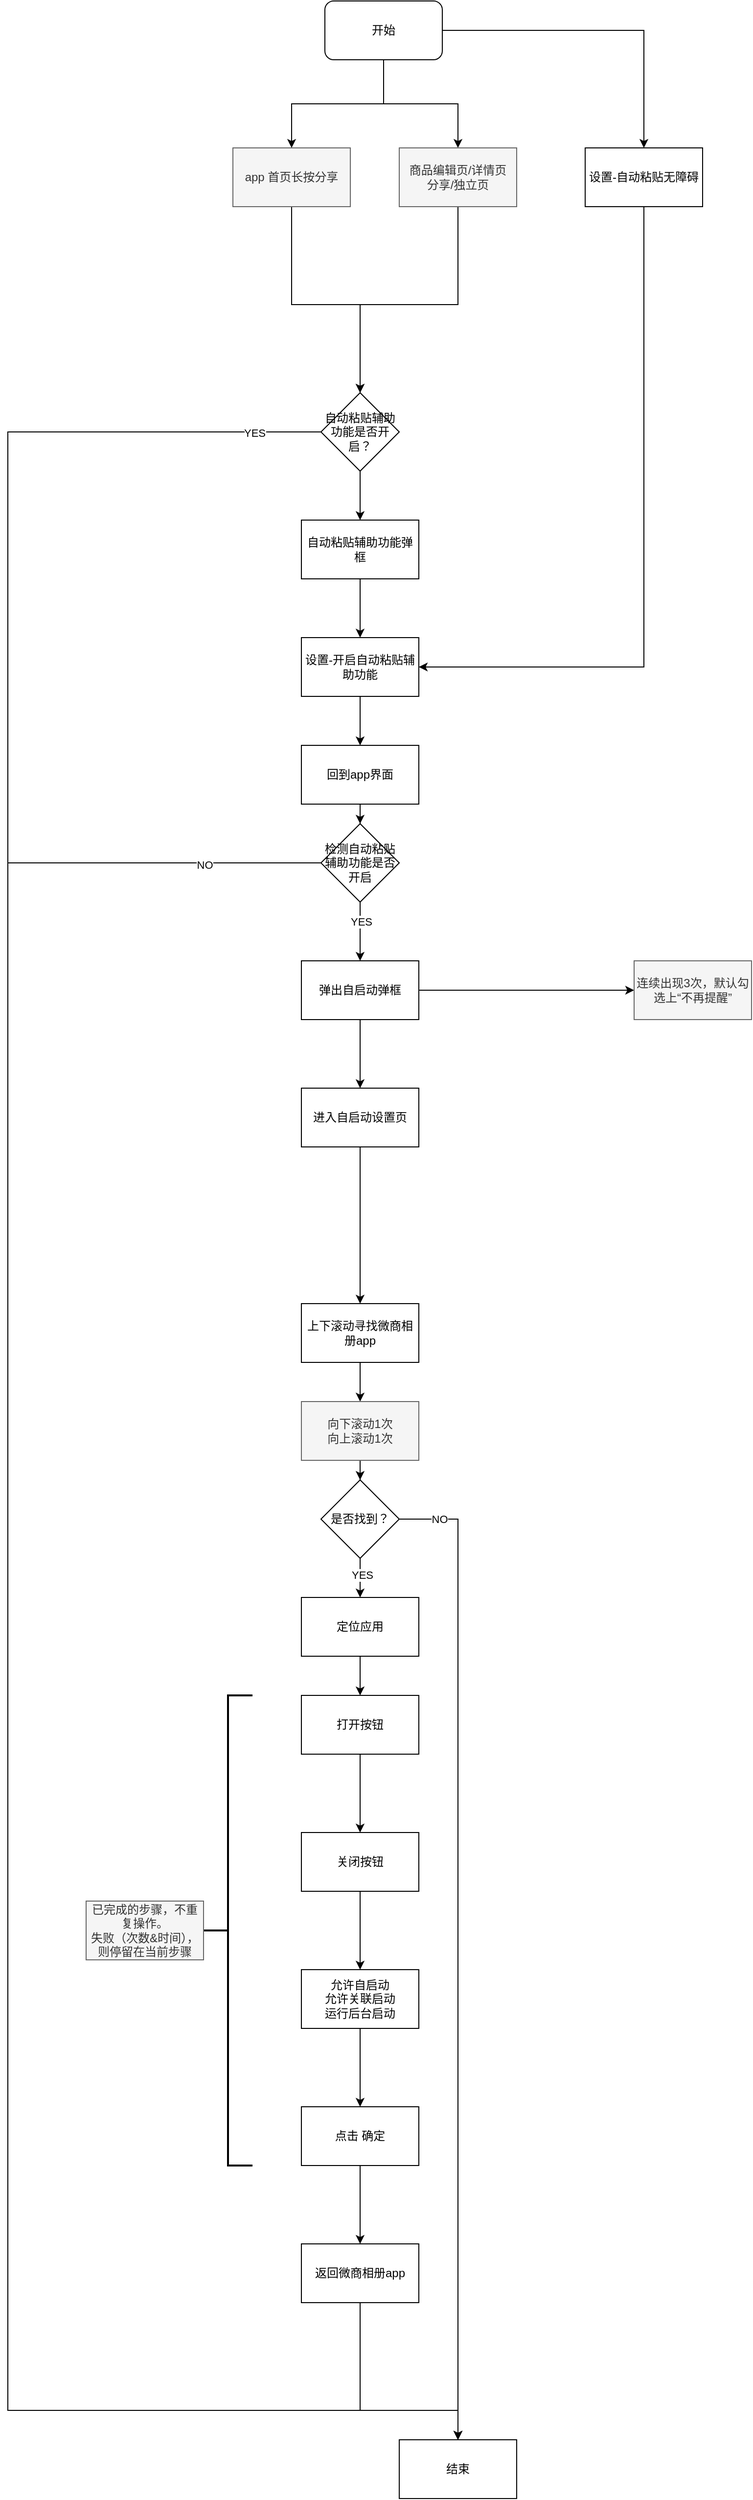 <mxfile version="13.8.8" type="github">
  <diagram id="qeQeNK2Po6Xy7RwlfJ4v" name="Page-1">
    <mxGraphModel dx="1188" dy="669" grid="1" gridSize="10" guides="1" tooltips="1" connect="1" arrows="1" fold="1" page="1" pageScale="1" pageWidth="827" pageHeight="1169" math="0" shadow="0">
      <root>
        <mxCell id="0" />
        <mxCell id="1" parent="0" />
        <mxCell id="GCuJmWa9uCmKrcOheGCg-3" style="edgeStyle=orthogonalEdgeStyle;rounded=0;orthogonalLoop=1;jettySize=auto;html=1;" edge="1" parent="1" source="GCuJmWa9uCmKrcOheGCg-1" target="GCuJmWa9uCmKrcOheGCg-2">
          <mxGeometry relative="1" as="geometry" />
        </mxCell>
        <mxCell id="GCuJmWa9uCmKrcOheGCg-5" style="edgeStyle=orthogonalEdgeStyle;rounded=0;orthogonalLoop=1;jettySize=auto;html=1;exitX=0.5;exitY=1;exitDx=0;exitDy=0;" edge="1" parent="1" source="GCuJmWa9uCmKrcOheGCg-1" target="GCuJmWa9uCmKrcOheGCg-4">
          <mxGeometry relative="1" as="geometry" />
        </mxCell>
        <mxCell id="GCuJmWa9uCmKrcOheGCg-88" style="edgeStyle=orthogonalEdgeStyle;rounded=0;orthogonalLoop=1;jettySize=auto;html=1;" edge="1" parent="1" source="GCuJmWa9uCmKrcOheGCg-1" target="GCuJmWa9uCmKrcOheGCg-85">
          <mxGeometry relative="1" as="geometry" />
        </mxCell>
        <mxCell id="GCuJmWa9uCmKrcOheGCg-1" value="开始" style="rounded=1;whiteSpace=wrap;html=1;" vertex="1" parent="1">
          <mxGeometry x="354" y="20" width="120" height="60" as="geometry" />
        </mxCell>
        <mxCell id="GCuJmWa9uCmKrcOheGCg-9" style="edgeStyle=orthogonalEdgeStyle;rounded=0;orthogonalLoop=1;jettySize=auto;html=1;" edge="1" parent="1" source="GCuJmWa9uCmKrcOheGCg-2" target="GCuJmWa9uCmKrcOheGCg-6">
          <mxGeometry relative="1" as="geometry">
            <Array as="points">
              <mxPoint x="490" y="330" />
              <mxPoint x="390" y="330" />
            </Array>
          </mxGeometry>
        </mxCell>
        <mxCell id="GCuJmWa9uCmKrcOheGCg-2" value="商品编辑页/详情页&lt;br&gt;分享/独立页" style="rounded=0;whiteSpace=wrap;html=1;fillColor=#f5f5f5;strokeColor=#666666;fontColor=#333333;" vertex="1" parent="1">
          <mxGeometry x="430" y="170" width="120" height="60" as="geometry" />
        </mxCell>
        <mxCell id="GCuJmWa9uCmKrcOheGCg-7" style="edgeStyle=orthogonalEdgeStyle;rounded=0;orthogonalLoop=1;jettySize=auto;html=1;" edge="1" parent="1" source="GCuJmWa9uCmKrcOheGCg-4" target="GCuJmWa9uCmKrcOheGCg-6">
          <mxGeometry relative="1" as="geometry">
            <Array as="points">
              <mxPoint x="320" y="330" />
              <mxPoint x="390" y="330" />
            </Array>
          </mxGeometry>
        </mxCell>
        <mxCell id="GCuJmWa9uCmKrcOheGCg-4" value="app 首页长按分享" style="rounded=0;whiteSpace=wrap;html=1;fillColor=#f5f5f5;strokeColor=#666666;fontColor=#333333;" vertex="1" parent="1">
          <mxGeometry x="260" y="170" width="120" height="60" as="geometry" />
        </mxCell>
        <mxCell id="GCuJmWa9uCmKrcOheGCg-63" style="edgeStyle=orthogonalEdgeStyle;rounded=0;orthogonalLoop=1;jettySize=auto;html=1;entryX=0.5;entryY=0;entryDx=0;entryDy=0;" edge="1" parent="1" source="GCuJmWa9uCmKrcOheGCg-6" target="GCuJmWa9uCmKrcOheGCg-17">
          <mxGeometry relative="1" as="geometry">
            <mxPoint x="870" y="2290" as="targetPoint" />
            <Array as="points">
              <mxPoint x="30" y="460" />
              <mxPoint x="30" y="2480" />
              <mxPoint x="490" y="2480" />
            </Array>
          </mxGeometry>
        </mxCell>
        <mxCell id="GCuJmWa9uCmKrcOheGCg-64" value="YES" style="edgeLabel;html=1;align=center;verticalAlign=middle;resizable=0;points=[];" vertex="1" connectable="0" parent="GCuJmWa9uCmKrcOheGCg-63">
          <mxGeometry x="-0.952" y="1" relative="1" as="geometry">
            <mxPoint as="offset" />
          </mxGeometry>
        </mxCell>
        <mxCell id="GCuJmWa9uCmKrcOheGCg-91" value="" style="edgeStyle=orthogonalEdgeStyle;rounded=0;orthogonalLoop=1;jettySize=auto;html=1;" edge="1" parent="1" source="GCuJmWa9uCmKrcOheGCg-6" target="GCuJmWa9uCmKrcOheGCg-90">
          <mxGeometry relative="1" as="geometry" />
        </mxCell>
        <mxCell id="GCuJmWa9uCmKrcOheGCg-6" value="自动粘贴辅助功能是否开启？" style="rhombus;whiteSpace=wrap;html=1;" vertex="1" parent="1">
          <mxGeometry x="350" y="420" width="80" height="80" as="geometry" />
        </mxCell>
        <mxCell id="GCuJmWa9uCmKrcOheGCg-17" value="结束" style="whiteSpace=wrap;html=1;rounded=0;" vertex="1" parent="1">
          <mxGeometry x="430" y="2510" width="120" height="60" as="geometry" />
        </mxCell>
        <mxCell id="GCuJmWa9uCmKrcOheGCg-26" value="" style="edgeStyle=orthogonalEdgeStyle;rounded=0;orthogonalLoop=1;jettySize=auto;html=1;" edge="1" parent="1" source="GCuJmWa9uCmKrcOheGCg-19" target="GCuJmWa9uCmKrcOheGCg-25">
          <mxGeometry relative="1" as="geometry" />
        </mxCell>
        <mxCell id="GCuJmWa9uCmKrcOheGCg-19" value="设置-开启自动粘贴辅助功能" style="whiteSpace=wrap;html=1;" vertex="1" parent="1">
          <mxGeometry x="330" y="670" width="120" height="60" as="geometry" />
        </mxCell>
        <mxCell id="GCuJmWa9uCmKrcOheGCg-28" value="" style="edgeStyle=orthogonalEdgeStyle;rounded=0;orthogonalLoop=1;jettySize=auto;html=1;" edge="1" parent="1" source="GCuJmWa9uCmKrcOheGCg-25" target="GCuJmWa9uCmKrcOheGCg-27">
          <mxGeometry relative="1" as="geometry" />
        </mxCell>
        <mxCell id="GCuJmWa9uCmKrcOheGCg-25" value="回到app界面" style="whiteSpace=wrap;html=1;" vertex="1" parent="1">
          <mxGeometry x="330" y="780" width="120" height="60" as="geometry" />
        </mxCell>
        <mxCell id="GCuJmWa9uCmKrcOheGCg-30" value="" style="edgeStyle=orthogonalEdgeStyle;rounded=0;orthogonalLoop=1;jettySize=auto;html=1;" edge="1" parent="1" source="GCuJmWa9uCmKrcOheGCg-27" target="GCuJmWa9uCmKrcOheGCg-29">
          <mxGeometry relative="1" as="geometry" />
        </mxCell>
        <mxCell id="GCuJmWa9uCmKrcOheGCg-31" value="YES" style="edgeLabel;html=1;align=center;verticalAlign=middle;resizable=0;points=[];" vertex="1" connectable="0" parent="GCuJmWa9uCmKrcOheGCg-30">
          <mxGeometry x="-0.356" y="1" relative="1" as="geometry">
            <mxPoint as="offset" />
          </mxGeometry>
        </mxCell>
        <mxCell id="GCuJmWa9uCmKrcOheGCg-66" style="edgeStyle=orthogonalEdgeStyle;rounded=0;orthogonalLoop=1;jettySize=auto;html=1;entryX=0.5;entryY=0;entryDx=0;entryDy=0;exitX=0;exitY=0.5;exitDx=0;exitDy=0;" edge="1" parent="1" source="GCuJmWa9uCmKrcOheGCg-27" target="GCuJmWa9uCmKrcOheGCg-17">
          <mxGeometry relative="1" as="geometry">
            <mxPoint x="40" y="2530" as="targetPoint" />
            <Array as="points">
              <mxPoint x="30" y="900" />
              <mxPoint x="30" y="2480" />
              <mxPoint x="490" y="2480" />
            </Array>
          </mxGeometry>
        </mxCell>
        <mxCell id="GCuJmWa9uCmKrcOheGCg-67" value="NO" style="edgeLabel;html=1;align=center;verticalAlign=middle;resizable=0;points=[];" vertex="1" connectable="0" parent="GCuJmWa9uCmKrcOheGCg-66">
          <mxGeometry x="-0.9" y="2" relative="1" as="geometry">
            <mxPoint as="offset" />
          </mxGeometry>
        </mxCell>
        <mxCell id="GCuJmWa9uCmKrcOheGCg-27" value="检测自动粘贴辅助功能是否开启" style="rhombus;whiteSpace=wrap;html=1;" vertex="1" parent="1">
          <mxGeometry x="350" y="860" width="80" height="80" as="geometry" />
        </mxCell>
        <mxCell id="GCuJmWa9uCmKrcOheGCg-34" value="" style="edgeStyle=orthogonalEdgeStyle;rounded=0;orthogonalLoop=1;jettySize=auto;html=1;" edge="1" parent="1" source="GCuJmWa9uCmKrcOheGCg-29" target="GCuJmWa9uCmKrcOheGCg-33">
          <mxGeometry relative="1" as="geometry" />
        </mxCell>
        <mxCell id="GCuJmWa9uCmKrcOheGCg-81" value="" style="edgeStyle=orthogonalEdgeStyle;rounded=0;orthogonalLoop=1;jettySize=auto;html=1;" edge="1" parent="1" source="GCuJmWa9uCmKrcOheGCg-29" target="GCuJmWa9uCmKrcOheGCg-80">
          <mxGeometry relative="1" as="geometry" />
        </mxCell>
        <mxCell id="GCuJmWa9uCmKrcOheGCg-29" value="弹出自启动弹框" style="whiteSpace=wrap;html=1;" vertex="1" parent="1">
          <mxGeometry x="330" y="1000" width="120" height="60" as="geometry" />
        </mxCell>
        <mxCell id="GCuJmWa9uCmKrcOheGCg-82" style="edgeStyle=orthogonalEdgeStyle;rounded=0;orthogonalLoop=1;jettySize=auto;html=1;" edge="1" parent="1" source="GCuJmWa9uCmKrcOheGCg-33" target="GCuJmWa9uCmKrcOheGCg-35">
          <mxGeometry relative="1" as="geometry" />
        </mxCell>
        <mxCell id="GCuJmWa9uCmKrcOheGCg-33" value="进入自启动设置页" style="whiteSpace=wrap;html=1;" vertex="1" parent="1">
          <mxGeometry x="330" y="1130" width="120" height="60" as="geometry" />
        </mxCell>
        <mxCell id="GCuJmWa9uCmKrcOheGCg-75" style="edgeStyle=orthogonalEdgeStyle;rounded=0;orthogonalLoop=1;jettySize=auto;html=1;entryX=0.5;entryY=0;entryDx=0;entryDy=0;" edge="1" parent="1" source="GCuJmWa9uCmKrcOheGCg-35" target="GCuJmWa9uCmKrcOheGCg-73">
          <mxGeometry relative="1" as="geometry" />
        </mxCell>
        <mxCell id="GCuJmWa9uCmKrcOheGCg-35" value="上下滚动寻找微商相册app" style="whiteSpace=wrap;html=1;" vertex="1" parent="1">
          <mxGeometry x="330" y="1350" width="120" height="60" as="geometry" />
        </mxCell>
        <mxCell id="GCuJmWa9uCmKrcOheGCg-43" value="" style="edgeStyle=orthogonalEdgeStyle;rounded=0;orthogonalLoop=1;jettySize=auto;html=1;" edge="1" parent="1" source="GCuJmWa9uCmKrcOheGCg-37" target="GCuJmWa9uCmKrcOheGCg-42">
          <mxGeometry relative="1" as="geometry" />
        </mxCell>
        <mxCell id="GCuJmWa9uCmKrcOheGCg-44" value="YES" style="edgeLabel;html=1;align=center;verticalAlign=middle;resizable=0;points=[];" vertex="1" connectable="0" parent="GCuJmWa9uCmKrcOheGCg-43">
          <mxGeometry x="-0.165" y="2" relative="1" as="geometry">
            <mxPoint as="offset" />
          </mxGeometry>
        </mxCell>
        <mxCell id="GCuJmWa9uCmKrcOheGCg-77" style="edgeStyle=orthogonalEdgeStyle;rounded=0;orthogonalLoop=1;jettySize=auto;html=1;entryX=0.5;entryY=0;entryDx=0;entryDy=0;" edge="1" parent="1" source="GCuJmWa9uCmKrcOheGCg-37" target="GCuJmWa9uCmKrcOheGCg-17">
          <mxGeometry relative="1" as="geometry">
            <mxPoint x="90" y="2490" as="targetPoint" />
            <Array as="points">
              <mxPoint x="490" y="1570" />
            </Array>
          </mxGeometry>
        </mxCell>
        <mxCell id="GCuJmWa9uCmKrcOheGCg-78" value="NO" style="edgeLabel;html=1;align=center;verticalAlign=middle;resizable=0;points=[];" vertex="1" connectable="0" parent="GCuJmWa9uCmKrcOheGCg-77">
          <mxGeometry x="-0.918" relative="1" as="geometry">
            <mxPoint as="offset" />
          </mxGeometry>
        </mxCell>
        <mxCell id="GCuJmWa9uCmKrcOheGCg-37" value="是否找到？" style="rhombus;whiteSpace=wrap;html=1;" vertex="1" parent="1">
          <mxGeometry x="350" y="1530" width="80" height="80" as="geometry" />
        </mxCell>
        <mxCell id="GCuJmWa9uCmKrcOheGCg-46" value="" style="edgeStyle=orthogonalEdgeStyle;rounded=0;orthogonalLoop=1;jettySize=auto;html=1;" edge="1" parent="1" source="GCuJmWa9uCmKrcOheGCg-42" target="GCuJmWa9uCmKrcOheGCg-45">
          <mxGeometry relative="1" as="geometry" />
        </mxCell>
        <mxCell id="GCuJmWa9uCmKrcOheGCg-42" value="定位应用" style="whiteSpace=wrap;html=1;" vertex="1" parent="1">
          <mxGeometry x="330" y="1650" width="120" height="60" as="geometry" />
        </mxCell>
        <mxCell id="GCuJmWa9uCmKrcOheGCg-48" value="" style="edgeStyle=orthogonalEdgeStyle;rounded=0;orthogonalLoop=1;jettySize=auto;html=1;" edge="1" parent="1" source="GCuJmWa9uCmKrcOheGCg-45" target="GCuJmWa9uCmKrcOheGCg-47">
          <mxGeometry relative="1" as="geometry" />
        </mxCell>
        <mxCell id="GCuJmWa9uCmKrcOheGCg-45" value="打开按钮" style="whiteSpace=wrap;html=1;" vertex="1" parent="1">
          <mxGeometry x="330" y="1750" width="120" height="60" as="geometry" />
        </mxCell>
        <mxCell id="GCuJmWa9uCmKrcOheGCg-50" value="" style="edgeStyle=orthogonalEdgeStyle;rounded=0;orthogonalLoop=1;jettySize=auto;html=1;" edge="1" parent="1" source="GCuJmWa9uCmKrcOheGCg-47" target="GCuJmWa9uCmKrcOheGCg-49">
          <mxGeometry relative="1" as="geometry" />
        </mxCell>
        <mxCell id="GCuJmWa9uCmKrcOheGCg-47" value="关闭按钮" style="whiteSpace=wrap;html=1;" vertex="1" parent="1">
          <mxGeometry x="330" y="1890" width="120" height="60" as="geometry" />
        </mxCell>
        <mxCell id="GCuJmWa9uCmKrcOheGCg-52" value="" style="edgeStyle=orthogonalEdgeStyle;rounded=0;orthogonalLoop=1;jettySize=auto;html=1;" edge="1" parent="1" source="GCuJmWa9uCmKrcOheGCg-49" target="GCuJmWa9uCmKrcOheGCg-51">
          <mxGeometry relative="1" as="geometry" />
        </mxCell>
        <mxCell id="GCuJmWa9uCmKrcOheGCg-49" value="允许自启动&lt;br&gt;允许关联启动&lt;br&gt;运行后台启动" style="whiteSpace=wrap;html=1;" vertex="1" parent="1">
          <mxGeometry x="330" y="2030" width="120" height="60" as="geometry" />
        </mxCell>
        <mxCell id="GCuJmWa9uCmKrcOheGCg-54" value="" style="edgeStyle=orthogonalEdgeStyle;rounded=0;orthogonalLoop=1;jettySize=auto;html=1;" edge="1" parent="1" source="GCuJmWa9uCmKrcOheGCg-51" target="GCuJmWa9uCmKrcOheGCg-53">
          <mxGeometry relative="1" as="geometry" />
        </mxCell>
        <mxCell id="GCuJmWa9uCmKrcOheGCg-51" value="点击 确定" style="whiteSpace=wrap;html=1;" vertex="1" parent="1">
          <mxGeometry x="330" y="2170" width="120" height="60" as="geometry" />
        </mxCell>
        <mxCell id="GCuJmWa9uCmKrcOheGCg-60" style="edgeStyle=orthogonalEdgeStyle;rounded=0;orthogonalLoop=1;jettySize=auto;html=1;entryX=0.5;entryY=0;entryDx=0;entryDy=0;" edge="1" parent="1" source="GCuJmWa9uCmKrcOheGCg-53" target="GCuJmWa9uCmKrcOheGCg-17">
          <mxGeometry relative="1" as="geometry">
            <Array as="points">
              <mxPoint x="390" y="2480" />
              <mxPoint x="490" y="2480" />
            </Array>
          </mxGeometry>
        </mxCell>
        <mxCell id="GCuJmWa9uCmKrcOheGCg-53" value="返回微商相册app" style="whiteSpace=wrap;html=1;" vertex="1" parent="1">
          <mxGeometry x="330" y="2310" width="120" height="60" as="geometry" />
        </mxCell>
        <mxCell id="GCuJmWa9uCmKrcOheGCg-57" value="" style="strokeWidth=2;html=1;shape=mxgraph.flowchart.annotation_2;align=left;labelPosition=right;pointerEvents=1;" vertex="1" parent="1">
          <mxGeometry x="230" y="1750" width="50" height="480" as="geometry" />
        </mxCell>
        <mxCell id="GCuJmWa9uCmKrcOheGCg-58" value="已完成的步骤，不重复操作。&lt;br&gt;失败（次数&amp;amp;时间），则停留在当前步骤" style="rounded=0;whiteSpace=wrap;html=1;fillColor=#f5f5f5;strokeColor=#666666;fontColor=#333333;" vertex="1" parent="1">
          <mxGeometry x="110" y="1960" width="120" height="60" as="geometry" />
        </mxCell>
        <mxCell id="GCuJmWa9uCmKrcOheGCg-76" style="edgeStyle=orthogonalEdgeStyle;rounded=0;orthogonalLoop=1;jettySize=auto;html=1;entryX=0.5;entryY=0;entryDx=0;entryDy=0;" edge="1" parent="1" source="GCuJmWa9uCmKrcOheGCg-73" target="GCuJmWa9uCmKrcOheGCg-37">
          <mxGeometry relative="1" as="geometry" />
        </mxCell>
        <mxCell id="GCuJmWa9uCmKrcOheGCg-73" value="向下滚动1次&lt;br&gt;向上滚动1次" style="whiteSpace=wrap;html=1;fillColor=#f5f5f5;strokeColor=#666666;fontColor=#333333;" vertex="1" parent="1">
          <mxGeometry x="330" y="1450" width="120" height="60" as="geometry" />
        </mxCell>
        <mxCell id="GCuJmWa9uCmKrcOheGCg-80" value="连续出现3次，默认勾选上“不再提醒”" style="whiteSpace=wrap;html=1;fillColor=#f5f5f5;strokeColor=#666666;fontColor=#333333;" vertex="1" parent="1">
          <mxGeometry x="670" y="1000" width="120" height="60" as="geometry" />
        </mxCell>
        <mxCell id="GCuJmWa9uCmKrcOheGCg-89" style="edgeStyle=orthogonalEdgeStyle;rounded=0;orthogonalLoop=1;jettySize=auto;html=1;entryX=1;entryY=0.5;entryDx=0;entryDy=0;" edge="1" parent="1" source="GCuJmWa9uCmKrcOheGCg-85" target="GCuJmWa9uCmKrcOheGCg-19">
          <mxGeometry relative="1" as="geometry">
            <Array as="points">
              <mxPoint x="680" y="700" />
            </Array>
          </mxGeometry>
        </mxCell>
        <mxCell id="GCuJmWa9uCmKrcOheGCg-85" value="设置-自动粘贴无障碍" style="rounded=0;whiteSpace=wrap;html=1;" vertex="1" parent="1">
          <mxGeometry x="620" y="170" width="120" height="60" as="geometry" />
        </mxCell>
        <mxCell id="GCuJmWa9uCmKrcOheGCg-92" style="edgeStyle=orthogonalEdgeStyle;rounded=0;orthogonalLoop=1;jettySize=auto;html=1;" edge="1" parent="1" source="GCuJmWa9uCmKrcOheGCg-90" target="GCuJmWa9uCmKrcOheGCg-19">
          <mxGeometry relative="1" as="geometry" />
        </mxCell>
        <mxCell id="GCuJmWa9uCmKrcOheGCg-90" value="自动粘贴辅助功能弹框" style="whiteSpace=wrap;html=1;" vertex="1" parent="1">
          <mxGeometry x="330" y="550" width="120" height="60" as="geometry" />
        </mxCell>
      </root>
    </mxGraphModel>
  </diagram>
</mxfile>
